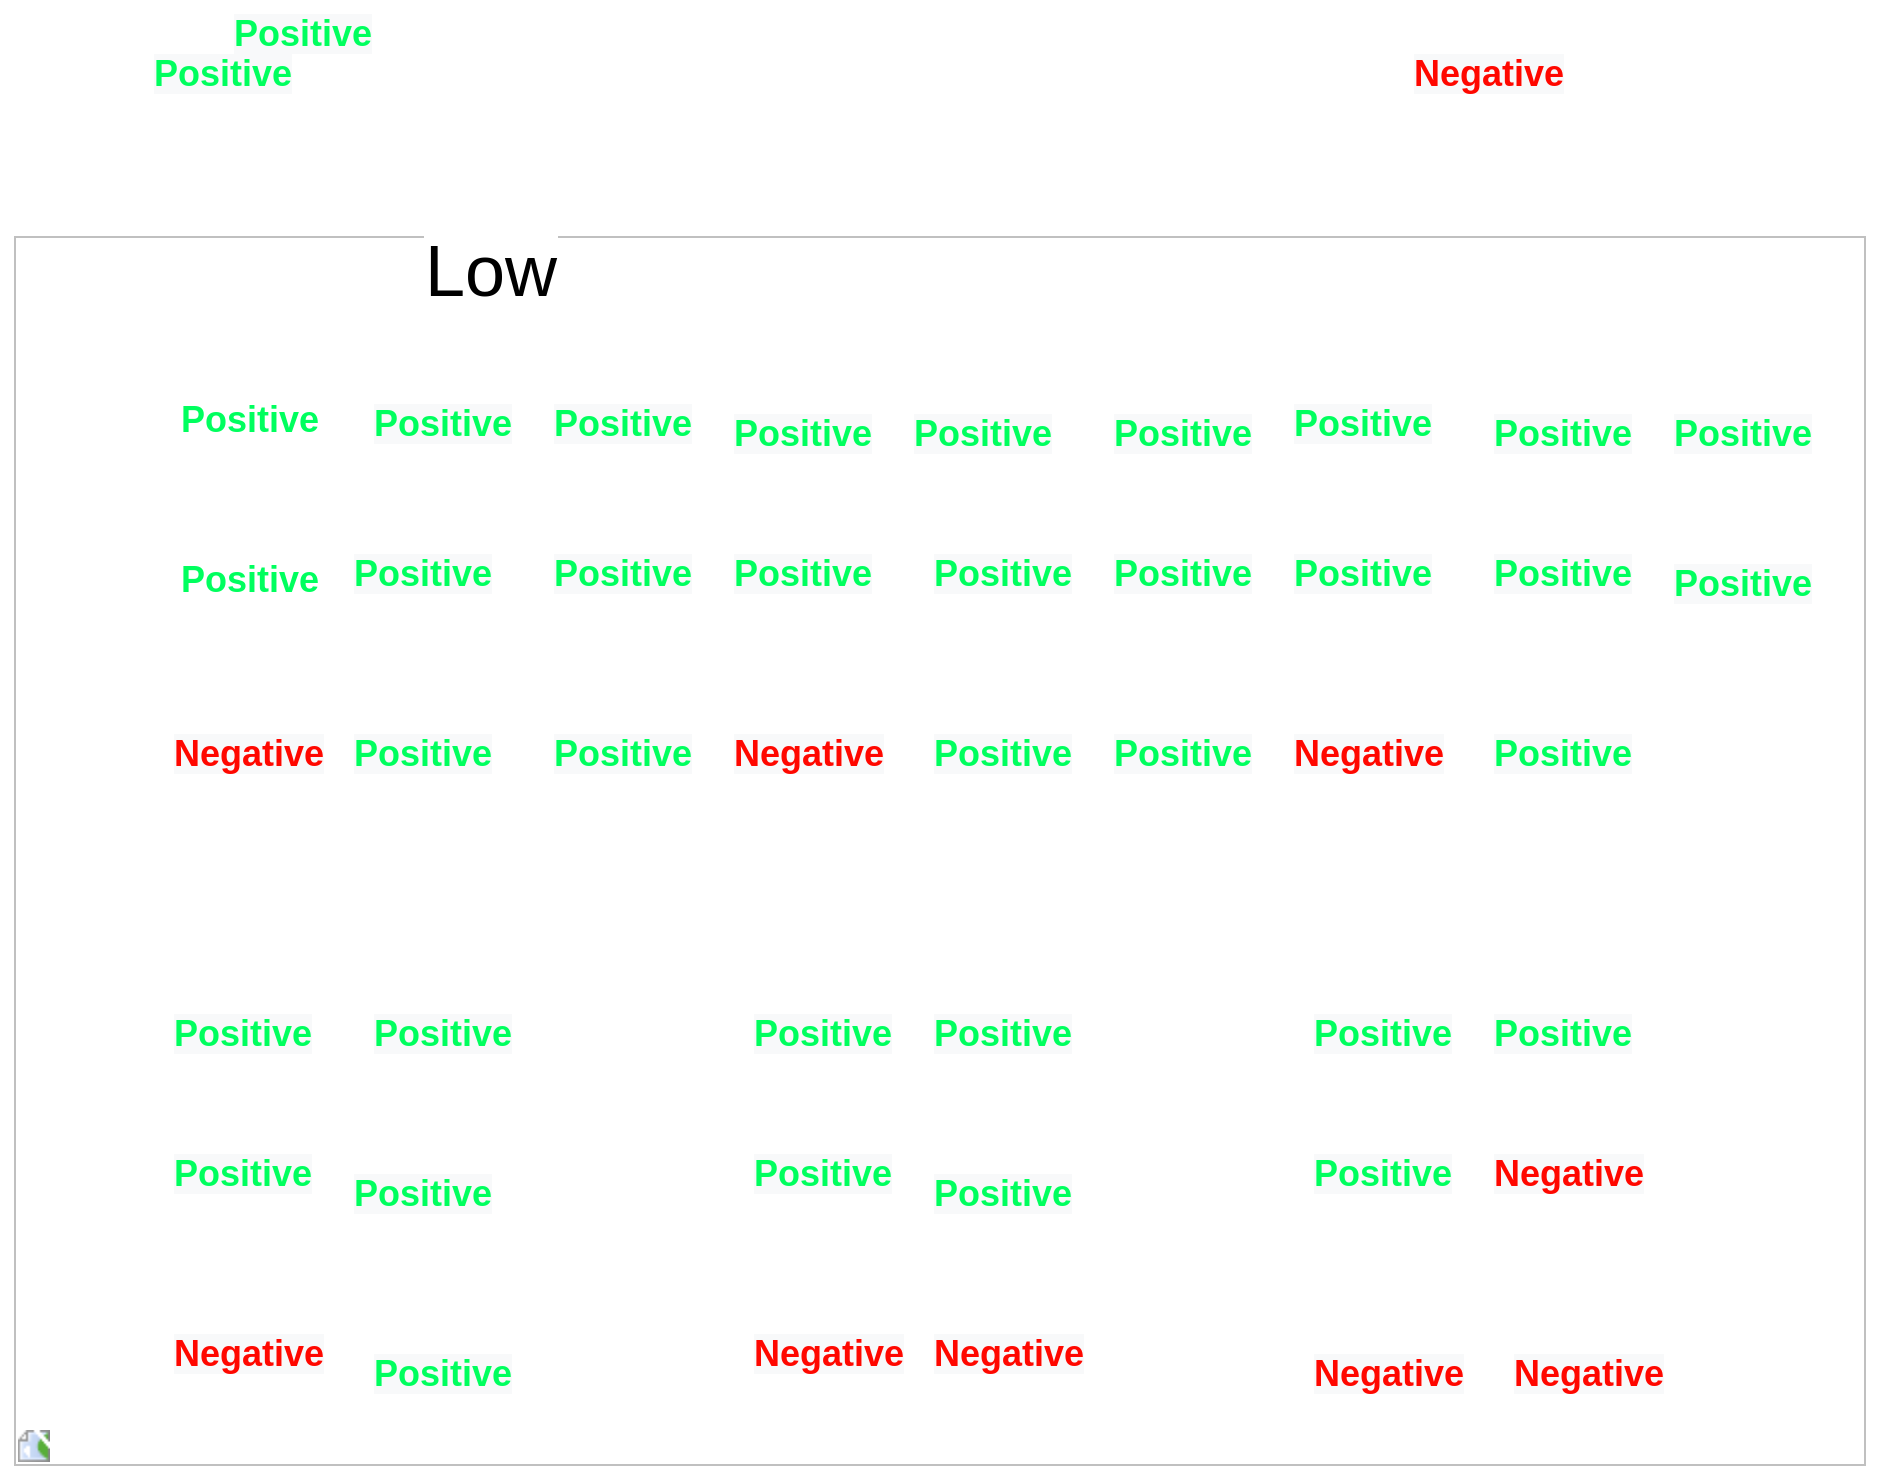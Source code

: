 <mxfile version="14.1.1" type="github">
  <diagram id="b7caPSzCKPaZdCn8NU1i" name="Page-1">
    <mxGraphModel dx="1985" dy="752" grid="1" gridSize="10" guides="1" tooltips="1" connect="1" arrows="1" fold="1" page="1" pageScale="1" pageWidth="1169" pageHeight="827" math="0" shadow="0">
      <root>
        <mxCell id="0" />
        <mxCell id="1" parent="0" />
        <mxCell id="KvI0h1bSC5arapHt7aSM-1" value="&lt;b style=&quot;font-weight: normal&quot; id=&quot;docs-internal-guid-e0103be7-7fff-7572-329c-8d7b7d4f5864&quot;&gt;&lt;span style=&quot;font-size: 11pt; font-family: arial; color: rgb(0, 0, 0); background-color: transparent; font-weight: 400; font-style: normal; font-variant: normal; text-decoration: none; vertical-align: baseline;&quot;&gt;&lt;span style=&quot;border: none ; display: inline-block ; overflow: hidden ; width: 615px ; height: 926px&quot;&gt;&lt;img src=&quot;https://lh6.googleusercontent.com/ePs-M-fMAbMHjhDZEh9LmM1OnBsgNW-pK05ZqrT8vFn2ZlQx989SRMuC1OgoXWclW_OEiB1Tw3Fjx2qZuCIASnbFwhB7L5aWFsMuE1QXIwgIuDFwgdhnRm66pmg7SgXEz5_r3DnL&quot; width=&quot;615&quot; height=&quot;926&quot; style=&quot;margin-left: 0px ; margin-top: 0px&quot;&gt;&lt;/span&gt;&lt;/span&gt;&lt;/b&gt;" style="text;whiteSpace=wrap;html=1;rotation=-90;" vertex="1" parent="1">
          <mxGeometry x="280" y="-10" width="550" height="940" as="geometry" />
        </mxCell>
        <mxCell id="KvI0h1bSC5arapHt7aSM-3" value="&lt;font style=&quot;font-size: 18px&quot; color=&quot;#00ff5e&quot;&gt;&lt;b&gt;Positive&lt;/b&gt;&lt;/font&gt;" style="text;html=1;strokeColor=none;fillColor=none;align=center;verticalAlign=middle;whiteSpace=wrap;rounded=0;" vertex="1" parent="1">
          <mxGeometry x="190" y="200" width="40" height="20" as="geometry" />
        </mxCell>
        <mxCell id="KvI0h1bSC5arapHt7aSM-6" value="&lt;font style=&quot;font-size: 18px&quot; color=&quot;#00ff5e&quot;&gt;&lt;b&gt;Positive&lt;/b&gt;&lt;/font&gt;" style="text;html=1;strokeColor=none;fillColor=none;align=center;verticalAlign=middle;whiteSpace=wrap;rounded=0;" vertex="1" parent="1">
          <mxGeometry x="190" y="280" width="40" height="20" as="geometry" />
        </mxCell>
        <mxCell id="KvI0h1bSC5arapHt7aSM-12" value="&lt;b style=&quot;color: rgb(0, 255, 94); font-family: helvetica; font-size: 18px; font-style: normal; letter-spacing: normal; text-align: center; text-indent: 0px; text-transform: none; word-spacing: 0px; background-color: rgb(248, 249, 250);&quot;&gt;Positive&lt;/b&gt;" style="text;whiteSpace=wrap;html=1;" vertex="1" parent="1">
          <mxGeometry x="270" y="500" width="90" height="30" as="geometry" />
        </mxCell>
        <mxCell id="KvI0h1bSC5arapHt7aSM-13" value="&lt;b style=&quot;color: rgb(0, 255, 94); font-family: helvetica; font-size: 18px; font-style: normal; letter-spacing: normal; text-align: center; text-indent: 0px; text-transform: none; word-spacing: 0px; background-color: rgb(248, 249, 250);&quot;&gt;Positive&lt;/b&gt;" style="text;whiteSpace=wrap;html=1;" vertex="1" parent="1">
          <mxGeometry x="450" y="200" width="90" height="30" as="geometry" />
        </mxCell>
        <mxCell id="KvI0h1bSC5arapHt7aSM-19" value="&lt;b style=&quot;color: rgb(0, 255, 94); font-family: helvetica; font-size: 18px; font-style: normal; letter-spacing: normal; text-align: center; text-indent: 0px; text-transform: none; word-spacing: 0px; background-color: rgb(248, 249, 250);&quot;&gt;Positive&lt;/b&gt;" style="text;whiteSpace=wrap;html=1;" vertex="1" parent="1">
          <mxGeometry x="460" y="500" width="90" height="30" as="geometry" />
        </mxCell>
        <mxCell id="KvI0h1bSC5arapHt7aSM-20" value="&lt;b style=&quot;color: rgb(0, 255, 94); font-family: helvetica; font-size: 18px; font-style: normal; letter-spacing: normal; text-align: center; text-indent: 0px; text-transform: none; word-spacing: 0px; background-color: rgb(248, 249, 250);&quot;&gt;Positive&lt;/b&gt;" style="text;whiteSpace=wrap;html=1;" vertex="1" parent="1">
          <mxGeometry x="170" y="570" width="90" height="30" as="geometry" />
        </mxCell>
        <mxCell id="KvI0h1bSC5arapHt7aSM-21" value="&lt;b style=&quot;color: rgb(0, 255, 94); font-family: helvetica; font-size: 18px; font-style: normal; letter-spacing: normal; text-align: center; text-indent: 0px; text-transform: none; word-spacing: 0px; background-color: rgb(248, 249, 250);&quot;&gt;Positive&lt;/b&gt;" style="text;whiteSpace=wrap;html=1;" vertex="1" parent="1">
          <mxGeometry x="170" y="500" width="90" height="30" as="geometry" />
        </mxCell>
        <mxCell id="KvI0h1bSC5arapHt7aSM-22" value="&lt;b style=&quot;color: rgb(0, 255, 94); font-family: helvetica; font-size: 18px; font-style: normal; letter-spacing: normal; text-align: center; text-indent: 0px; text-transform: none; word-spacing: 0px; background-color: rgb(248, 249, 250);&quot;&gt;Positive&lt;/b&gt;" style="text;whiteSpace=wrap;html=1;" vertex="1" parent="1">
          <mxGeometry x="830" y="360" width="90" height="30" as="geometry" />
        </mxCell>
        <mxCell id="KvI0h1bSC5arapHt7aSM-23" value="&lt;b style=&quot;color: rgb(0, 255, 94); font-family: helvetica; font-size: 18px; font-style: normal; letter-spacing: normal; text-align: center; text-indent: 0px; text-transform: none; word-spacing: 0px; background-color: rgb(248, 249, 250);&quot;&gt;Positive&lt;/b&gt;" style="text;whiteSpace=wrap;html=1;" vertex="1" parent="1">
          <mxGeometry x="200" width="90" height="30" as="geometry" />
        </mxCell>
        <mxCell id="KvI0h1bSC5arapHt7aSM-24" value="&lt;b style=&quot;font-family: &amp;#34;helvetica&amp;#34; ; font-size: 18px ; font-style: normal ; letter-spacing: normal ; text-align: center ; text-indent: 0px ; text-transform: none ; word-spacing: 0px ; background-color: rgb(248 , 249 , 250)&quot;&gt;&lt;font color=&quot;#ff0800&quot;&gt;Negative&lt;/font&gt;&lt;/b&gt;" style="text;whiteSpace=wrap;html=1;" vertex="1" parent="1">
          <mxGeometry x="730" y="360" width="90" height="30" as="geometry" />
        </mxCell>
        <mxCell id="KvI0h1bSC5arapHt7aSM-25" value="&lt;b style=&quot;color: rgb(0, 255, 94); font-family: helvetica; font-size: 18px; font-style: normal; letter-spacing: normal; text-align: center; text-indent: 0px; text-transform: none; word-spacing: 0px; background-color: rgb(248, 249, 250);&quot;&gt;Positive&lt;/b&gt;" style="text;whiteSpace=wrap;html=1;" vertex="1" parent="1">
          <mxGeometry x="450" y="270" width="90" height="30" as="geometry" />
        </mxCell>
        <mxCell id="KvI0h1bSC5arapHt7aSM-27" value="&lt;b style=&quot;font-family: &amp;#34;helvetica&amp;#34; ; font-size: 18px ; font-style: normal ; letter-spacing: normal ; text-align: center ; text-indent: 0px ; text-transform: none ; word-spacing: 0px ; background-color: rgb(248 , 249 , 250)&quot;&gt;&lt;font color=&quot;#ff0800&quot;&gt;Negative&lt;/font&gt;&lt;/b&gt;" style="text;whiteSpace=wrap;html=1;" vertex="1" parent="1">
          <mxGeometry x="450" y="360" width="90" height="30" as="geometry" />
        </mxCell>
        <mxCell id="KvI0h1bSC5arapHt7aSM-28" value="&lt;b style=&quot;color: rgb(0, 255, 94); font-family: helvetica; font-size: 18px; font-style: normal; letter-spacing: normal; text-align: center; text-indent: 0px; text-transform: none; word-spacing: 0px; background-color: rgb(248, 249, 250);&quot;&gt;Positive&lt;/b&gt;" style="text;whiteSpace=wrap;html=1;" vertex="1" parent="1">
          <mxGeometry x="730" y="195" width="90" height="30" as="geometry" />
        </mxCell>
        <mxCell id="KvI0h1bSC5arapHt7aSM-29" value="&lt;b style=&quot;color: rgb(0, 255, 94); font-family: helvetica; font-size: 18px; font-style: normal; letter-spacing: normal; text-align: center; text-indent: 0px; text-transform: none; word-spacing: 0px; background-color: rgb(248, 249, 250);&quot;&gt;Positive&lt;/b&gt;" style="text;whiteSpace=wrap;html=1;" vertex="1" parent="1">
          <mxGeometry x="730" y="270" width="90" height="30" as="geometry" />
        </mxCell>
        <mxCell id="KvI0h1bSC5arapHt7aSM-30" value="&lt;b style=&quot;color: rgb(0, 255, 94); font-family: helvetica; font-size: 18px; font-style: normal; letter-spacing: normal; text-align: center; text-indent: 0px; text-transform: none; word-spacing: 0px; background-color: rgb(248, 249, 250);&quot;&gt;Positive&lt;/b&gt;" style="text;whiteSpace=wrap;html=1;" vertex="1" parent="1">
          <mxGeometry x="830" y="270" width="90" height="30" as="geometry" />
        </mxCell>
        <mxCell id="KvI0h1bSC5arapHt7aSM-31" value="&lt;b style=&quot;font-family: &amp;#34;helvetica&amp;#34; ; font-size: 18px ; font-style: normal ; letter-spacing: normal ; text-align: center ; text-indent: 0px ; text-transform: none ; word-spacing: 0px ; background-color: rgb(248 , 249 , 250)&quot;&gt;&lt;font color=&quot;#ff0800&quot;&gt;Negative&lt;/font&gt;&lt;/b&gt;" style="text;whiteSpace=wrap;html=1;" vertex="1" parent="1">
          <mxGeometry x="170" y="360" width="90" height="30" as="geometry" />
        </mxCell>
        <mxCell id="KvI0h1bSC5arapHt7aSM-34" value="&lt;b style=&quot;font-family: &amp;#34;helvetica&amp;#34; ; font-size: 18px ; font-style: normal ; letter-spacing: normal ; text-align: center ; text-indent: 0px ; text-transform: none ; word-spacing: 0px ; background-color: rgb(248 , 249 , 250)&quot;&gt;&lt;font color=&quot;#ff0800&quot;&gt;Negative&lt;/font&gt;&lt;/b&gt;" style="text;whiteSpace=wrap;html=1;" vertex="1" parent="1">
          <mxGeometry x="550" y="660" width="90" height="30" as="geometry" />
        </mxCell>
        <mxCell id="KvI0h1bSC5arapHt7aSM-35" value="&lt;b style=&quot;color: rgb(0, 255, 94); font-family: helvetica; font-size: 18px; font-style: normal; letter-spacing: normal; text-align: center; text-indent: 0px; text-transform: none; word-spacing: 0px; background-color: rgb(248, 249, 250);&quot;&gt;Positive&lt;/b&gt;" style="text;whiteSpace=wrap;html=1;" vertex="1" parent="1">
          <mxGeometry x="460" y="570" width="90" height="30" as="geometry" />
        </mxCell>
        <mxCell id="KvI0h1bSC5arapHt7aSM-36" value="&lt;b style=&quot;color: rgb(0, 255, 94); font-family: helvetica; font-size: 18px; font-style: normal; letter-spacing: normal; text-align: center; text-indent: 0px; text-transform: none; word-spacing: 0px; background-color: rgb(248, 249, 250);&quot;&gt;Positive&lt;/b&gt;" style="text;whiteSpace=wrap;html=1;" vertex="1" parent="1">
          <mxGeometry x="740" y="500" width="90" height="30" as="geometry" />
        </mxCell>
        <mxCell id="KvI0h1bSC5arapHt7aSM-37" value="&lt;b style=&quot;color: rgb(0, 255, 94); font-family: helvetica; font-size: 18px; font-style: normal; letter-spacing: normal; text-align: center; text-indent: 0px; text-transform: none; word-spacing: 0px; background-color: rgb(248, 249, 250);&quot;&gt;Positive&lt;/b&gt;" style="text;whiteSpace=wrap;html=1;" vertex="1" parent="1">
          <mxGeometry x="740" y="570" width="90" height="30" as="geometry" />
        </mxCell>
        <mxCell id="KvI0h1bSC5arapHt7aSM-38" value="&lt;b style=&quot;color: rgb(0, 255, 94); font-family: helvetica; font-size: 18px; font-style: normal; letter-spacing: normal; text-align: center; text-indent: 0px; text-transform: none; word-spacing: 0px; background-color: rgb(248, 249, 250);&quot;&gt;Positive&lt;/b&gt;" style="text;whiteSpace=wrap;html=1;" vertex="1" parent="1">
          <mxGeometry x="160" y="20" width="90" height="30" as="geometry" />
        </mxCell>
        <mxCell id="KvI0h1bSC5arapHt7aSM-39" value="&lt;b style=&quot;font-family: &amp;#34;helvetica&amp;#34; ; font-size: 18px ; font-style: normal ; letter-spacing: normal ; text-align: center ; text-indent: 0px ; text-transform: none ; word-spacing: 0px ; background-color: rgb(248 , 249 , 250)&quot;&gt;&lt;font color=&quot;#ff0800&quot;&gt;Negative&lt;/font&gt;&lt;/b&gt;" style="text;whiteSpace=wrap;html=1;" vertex="1" parent="1">
          <mxGeometry x="170" y="660" width="90" height="30" as="geometry" />
        </mxCell>
        <mxCell id="KvI0h1bSC5arapHt7aSM-40" value="&lt;b style=&quot;font-family: &amp;#34;helvetica&amp;#34; ; font-size: 18px ; font-style: normal ; letter-spacing: normal ; text-align: center ; text-indent: 0px ; text-transform: none ; word-spacing: 0px ; background-color: rgb(248 , 249 , 250)&quot;&gt;&lt;font color=&quot;#ff0800&quot;&gt;Negative&lt;/font&gt;&lt;/b&gt;" style="text;whiteSpace=wrap;html=1;" vertex="1" parent="1">
          <mxGeometry x="460" y="660" width="90" height="30" as="geometry" />
        </mxCell>
        <mxCell id="KvI0h1bSC5arapHt7aSM-41" value="&lt;b style=&quot;font-family: &amp;#34;helvetica&amp;#34; ; font-size: 18px ; font-style: normal ; letter-spacing: normal ; text-align: center ; text-indent: 0px ; text-transform: none ; word-spacing: 0px ; background-color: rgb(248 , 249 , 250)&quot;&gt;&lt;font color=&quot;#ff0800&quot;&gt;Negative&lt;/font&gt;&lt;/b&gt;" style="text;whiteSpace=wrap;html=1;" vertex="1" parent="1">
          <mxGeometry x="740" y="670" width="90" height="30" as="geometry" />
        </mxCell>
        <mxCell id="KvI0h1bSC5arapHt7aSM-42" value="&lt;b style=&quot;color: rgb(0, 255, 94); font-family: helvetica; font-size: 18px; font-style: normal; letter-spacing: normal; text-align: center; text-indent: 0px; text-transform: none; word-spacing: 0px; background-color: rgb(248, 249, 250);&quot;&gt;Positive&lt;/b&gt;" style="text;whiteSpace=wrap;html=1;" vertex="1" parent="1">
          <mxGeometry x="270" y="195" width="90" height="30" as="geometry" />
        </mxCell>
        <mxCell id="KvI0h1bSC5arapHt7aSM-43" value="&lt;b style=&quot;color: rgb(0, 255, 94); font-family: helvetica; font-size: 18px; font-style: normal; letter-spacing: normal; text-align: center; text-indent: 0px; text-transform: none; word-spacing: 0px; background-color: rgb(248, 249, 250);&quot;&gt;Positive&lt;/b&gt;" style="text;whiteSpace=wrap;html=1;" vertex="1" parent="1">
          <mxGeometry x="260" y="270" width="90" height="30" as="geometry" />
        </mxCell>
        <mxCell id="KvI0h1bSC5arapHt7aSM-44" value="&lt;b style=&quot;color: rgb(0, 255, 94); font-family: helvetica; font-size: 18px; font-style: normal; letter-spacing: normal; text-align: center; text-indent: 0px; text-transform: none; word-spacing: 0px; background-color: rgb(248, 249, 250);&quot;&gt;Positive&lt;/b&gt;" style="text;whiteSpace=wrap;html=1;" vertex="1" parent="1">
          <mxGeometry x="260" y="360" width="90" height="30" as="geometry" />
        </mxCell>
        <mxCell id="KvI0h1bSC5arapHt7aSM-45" value="&lt;b style=&quot;color: rgb(0, 255, 94); font-family: helvetica; font-size: 18px; font-style: normal; letter-spacing: normal; text-align: center; text-indent: 0px; text-transform: none; word-spacing: 0px; background-color: rgb(248, 249, 250);&quot;&gt;Positive&lt;/b&gt;" style="text;whiteSpace=wrap;html=1;" vertex="1" parent="1">
          <mxGeometry x="540" y="200" width="90" height="30" as="geometry" />
        </mxCell>
        <mxCell id="KvI0h1bSC5arapHt7aSM-46" value="&lt;b style=&quot;color: rgb(0, 255, 94); font-family: helvetica; font-size: 18px; font-style: normal; letter-spacing: normal; text-align: center; text-indent: 0px; text-transform: none; word-spacing: 0px; background-color: rgb(248, 249, 250);&quot;&gt;Positive&lt;/b&gt;" style="text;whiteSpace=wrap;html=1;" vertex="1" parent="1">
          <mxGeometry x="550" y="270" width="90" height="30" as="geometry" />
        </mxCell>
        <mxCell id="KvI0h1bSC5arapHt7aSM-47" value="&lt;b style=&quot;color: rgb(0, 255, 94); font-family: helvetica; font-size: 18px; font-style: normal; letter-spacing: normal; text-align: center; text-indent: 0px; text-transform: none; word-spacing: 0px; background-color: rgb(248, 249, 250);&quot;&gt;Positive&lt;/b&gt;" style="text;whiteSpace=wrap;html=1;" vertex="1" parent="1">
          <mxGeometry x="550" y="360" width="90" height="30" as="geometry" />
        </mxCell>
        <mxCell id="KvI0h1bSC5arapHt7aSM-48" value="&lt;b style=&quot;color: rgb(0, 255, 94); font-family: helvetica; font-size: 18px; font-style: normal; letter-spacing: normal; text-align: center; text-indent: 0px; text-transform: none; word-spacing: 0px; background-color: rgb(248, 249, 250);&quot;&gt;Positive&lt;/b&gt;" style="text;whiteSpace=wrap;html=1;" vertex="1" parent="1">
          <mxGeometry x="830" y="200" width="90" height="30" as="geometry" />
        </mxCell>
        <mxCell id="KvI0h1bSC5arapHt7aSM-50" value="&lt;b style=&quot;color: rgb(0, 255, 94); font-family: helvetica; font-size: 18px; font-style: normal; letter-spacing: normal; text-align: center; text-indent: 0px; text-transform: none; word-spacing: 0px; background-color: rgb(248, 249, 250);&quot;&gt;Positive&lt;/b&gt;" style="text;whiteSpace=wrap;html=1;" vertex="1" parent="1">
          <mxGeometry x="260" y="580" width="90" height="30" as="geometry" />
        </mxCell>
        <mxCell id="KvI0h1bSC5arapHt7aSM-51" value="&lt;b style=&quot;color: rgb(0, 255, 94); font-family: helvetica; font-size: 18px; font-style: normal; letter-spacing: normal; text-align: center; text-indent: 0px; text-transform: none; word-spacing: 0px; background-color: rgb(248, 249, 250);&quot;&gt;Positive&lt;/b&gt;" style="text;whiteSpace=wrap;html=1;" vertex="1" parent="1">
          <mxGeometry x="270" y="670" width="90" height="30" as="geometry" />
        </mxCell>
        <mxCell id="KvI0h1bSC5arapHt7aSM-52" value="&lt;b style=&quot;color: rgb(0, 255, 94); font-family: helvetica; font-size: 18px; font-style: normal; letter-spacing: normal; text-align: center; text-indent: 0px; text-transform: none; word-spacing: 0px; background-color: rgb(248, 249, 250);&quot;&gt;Positive&lt;/b&gt;" style="text;whiteSpace=wrap;html=1;" vertex="1" parent="1">
          <mxGeometry x="550" y="500" width="90" height="30" as="geometry" />
        </mxCell>
        <mxCell id="KvI0h1bSC5arapHt7aSM-53" value="&lt;b style=&quot;color: rgb(0, 255, 94); font-family: helvetica; font-size: 18px; font-style: normal; letter-spacing: normal; text-align: center; text-indent: 0px; text-transform: none; word-spacing: 0px; background-color: rgb(248, 249, 250);&quot;&gt;Positive&lt;/b&gt;" style="text;whiteSpace=wrap;html=1;" vertex="1" parent="1">
          <mxGeometry x="550" y="580" width="90" height="30" as="geometry" />
        </mxCell>
        <mxCell id="KvI0h1bSC5arapHt7aSM-54" value="&lt;b style=&quot;color: rgb(0, 255, 94); font-family: helvetica; font-size: 18px; font-style: normal; letter-spacing: normal; text-align: center; text-indent: 0px; text-transform: none; word-spacing: 0px; background-color: rgb(248, 249, 250);&quot;&gt;Positive&lt;/b&gt;" style="text;whiteSpace=wrap;html=1;" vertex="1" parent="1">
          <mxGeometry x="830" y="500" width="90" height="30" as="geometry" />
        </mxCell>
        <mxCell id="KvI0h1bSC5arapHt7aSM-55" value="&lt;b style=&quot;font-family: &amp;#34;helvetica&amp;#34; ; font-size: 18px ; font-style: normal ; letter-spacing: normal ; text-align: center ; text-indent: 0px ; text-transform: none ; word-spacing: 0px ; background-color: rgb(248 , 249 , 250)&quot;&gt;&lt;font color=&quot;#ff0800&quot;&gt;Negative&lt;/font&gt;&lt;/b&gt;" style="text;whiteSpace=wrap;html=1;" vertex="1" parent="1">
          <mxGeometry x="790" y="20" width="90" height="30" as="geometry" />
        </mxCell>
        <mxCell id="KvI0h1bSC5arapHt7aSM-56" value="&lt;b style=&quot;font-family: &amp;#34;helvetica&amp;#34; ; font-size: 18px ; font-style: normal ; letter-spacing: normal ; text-align: center ; text-indent: 0px ; text-transform: none ; word-spacing: 0px ; background-color: rgb(248 , 249 , 250)&quot;&gt;&lt;font color=&quot;#ff0800&quot;&gt;Negative&lt;/font&gt;&lt;/b&gt;" style="text;whiteSpace=wrap;html=1;" vertex="1" parent="1">
          <mxGeometry x="830" y="570" width="90" height="30" as="geometry" />
        </mxCell>
        <mxCell id="KvI0h1bSC5arapHt7aSM-57" value="&lt;b style=&quot;font-family: &amp;#34;helvetica&amp;#34; ; font-size: 18px ; font-style: normal ; letter-spacing: normal ; text-align: center ; text-indent: 0px ; text-transform: none ; word-spacing: 0px ; background-color: rgb(248 , 249 , 250)&quot;&gt;&lt;font color=&quot;#ff0800&quot;&gt;Negative&lt;/font&gt;&lt;/b&gt;" style="text;whiteSpace=wrap;html=1;" vertex="1" parent="1">
          <mxGeometry x="840" y="670" width="90" height="30" as="geometry" />
        </mxCell>
        <mxCell id="KvI0h1bSC5arapHt7aSM-58" value="&lt;b style=&quot;color: rgb(0, 255, 94); font-family: helvetica; font-size: 18px; font-style: normal; letter-spacing: normal; text-align: center; text-indent: 0px; text-transform: none; word-spacing: 0px; background-color: rgb(248, 249, 250);&quot;&gt;Positive&lt;/b&gt;" style="text;whiteSpace=wrap;html=1;" vertex="1" parent="1">
          <mxGeometry x="360" y="195" width="90" height="30" as="geometry" />
        </mxCell>
        <mxCell id="KvI0h1bSC5arapHt7aSM-59" value="&lt;b style=&quot;color: rgb(0, 255, 94); font-family: helvetica; font-size: 18px; font-style: normal; letter-spacing: normal; text-align: center; text-indent: 0px; text-transform: none; word-spacing: 0px; background-color: rgb(248, 249, 250);&quot;&gt;Positive&lt;/b&gt;" style="text;whiteSpace=wrap;html=1;" vertex="1" parent="1">
          <mxGeometry x="360" y="270" width="90" height="30" as="geometry" />
        </mxCell>
        <mxCell id="KvI0h1bSC5arapHt7aSM-60" value="&lt;b style=&quot;color: rgb(0, 255, 94); font-family: helvetica; font-size: 18px; font-style: normal; letter-spacing: normal; text-align: center; text-indent: 0px; text-transform: none; word-spacing: 0px; background-color: rgb(248, 249, 250);&quot;&gt;Positive&lt;/b&gt;" style="text;whiteSpace=wrap;html=1;" vertex="1" parent="1">
          <mxGeometry x="360" y="360" width="90" height="30" as="geometry" />
        </mxCell>
        <mxCell id="KvI0h1bSC5arapHt7aSM-61" value="&lt;b style=&quot;color: rgb(0, 255, 94); font-family: helvetica; font-size: 18px; font-style: normal; letter-spacing: normal; text-align: center; text-indent: 0px; text-transform: none; word-spacing: 0px; background-color: rgb(248, 249, 250);&quot;&gt;Positive&lt;/b&gt;" style="text;whiteSpace=wrap;html=1;" vertex="1" parent="1">
          <mxGeometry x="640" y="200" width="90" height="30" as="geometry" />
        </mxCell>
        <mxCell id="KvI0h1bSC5arapHt7aSM-62" value="&lt;b style=&quot;color: rgb(0, 255, 94); font-family: helvetica; font-size: 18px; font-style: normal; letter-spacing: normal; text-align: center; text-indent: 0px; text-transform: none; word-spacing: 0px; background-color: rgb(248, 249, 250);&quot;&gt;Positive&lt;/b&gt;" style="text;whiteSpace=wrap;html=1;" vertex="1" parent="1">
          <mxGeometry x="640" y="270" width="90" height="30" as="geometry" />
        </mxCell>
        <mxCell id="KvI0h1bSC5arapHt7aSM-63" value="&lt;b style=&quot;color: rgb(0, 255, 94); font-family: helvetica; font-size: 18px; font-style: normal; letter-spacing: normal; text-align: center; text-indent: 0px; text-transform: none; word-spacing: 0px; background-color: rgb(248, 249, 250);&quot;&gt;Positive&lt;/b&gt;" style="text;whiteSpace=wrap;html=1;" vertex="1" parent="1">
          <mxGeometry x="640" y="360" width="90" height="30" as="geometry" />
        </mxCell>
        <mxCell id="KvI0h1bSC5arapHt7aSM-64" value="&lt;b style=&quot;color: rgb(0, 255, 94); font-family: helvetica; font-size: 18px; font-style: normal; letter-spacing: normal; text-align: center; text-indent: 0px; text-transform: none; word-spacing: 0px; background-color: rgb(248, 249, 250);&quot;&gt;Positive&lt;/b&gt;" style="text;whiteSpace=wrap;html=1;" vertex="1" parent="1">
          <mxGeometry x="920" y="200" width="90" height="30" as="geometry" />
        </mxCell>
        <mxCell id="KvI0h1bSC5arapHt7aSM-65" value="&lt;b style=&quot;color: rgb(0, 255, 94); font-family: helvetica; font-size: 18px; font-style: normal; letter-spacing: normal; text-align: center; text-indent: 0px; text-transform: none; word-spacing: 0px; background-color: rgb(248, 249, 250);&quot;&gt;Positive&lt;/b&gt;" style="text;whiteSpace=wrap;html=1;" vertex="1" parent="1">
          <mxGeometry x="920" y="275" width="90" height="30" as="geometry" />
        </mxCell>
        <mxCell id="KvI0h1bSC5arapHt7aSM-66" value="&lt;font style=&quot;background-color: rgb(255 , 255 , 255) ; font-size: 36px&quot;&gt;Low&lt;/font&gt;" style="text;html=1;align=center;verticalAlign=middle;resizable=0;points=[];autosize=1;fontSize=25;" vertex="1" parent="1">
          <mxGeometry x="290" y="120" width="80" height="30" as="geometry" />
        </mxCell>
      </root>
    </mxGraphModel>
  </diagram>
</mxfile>

